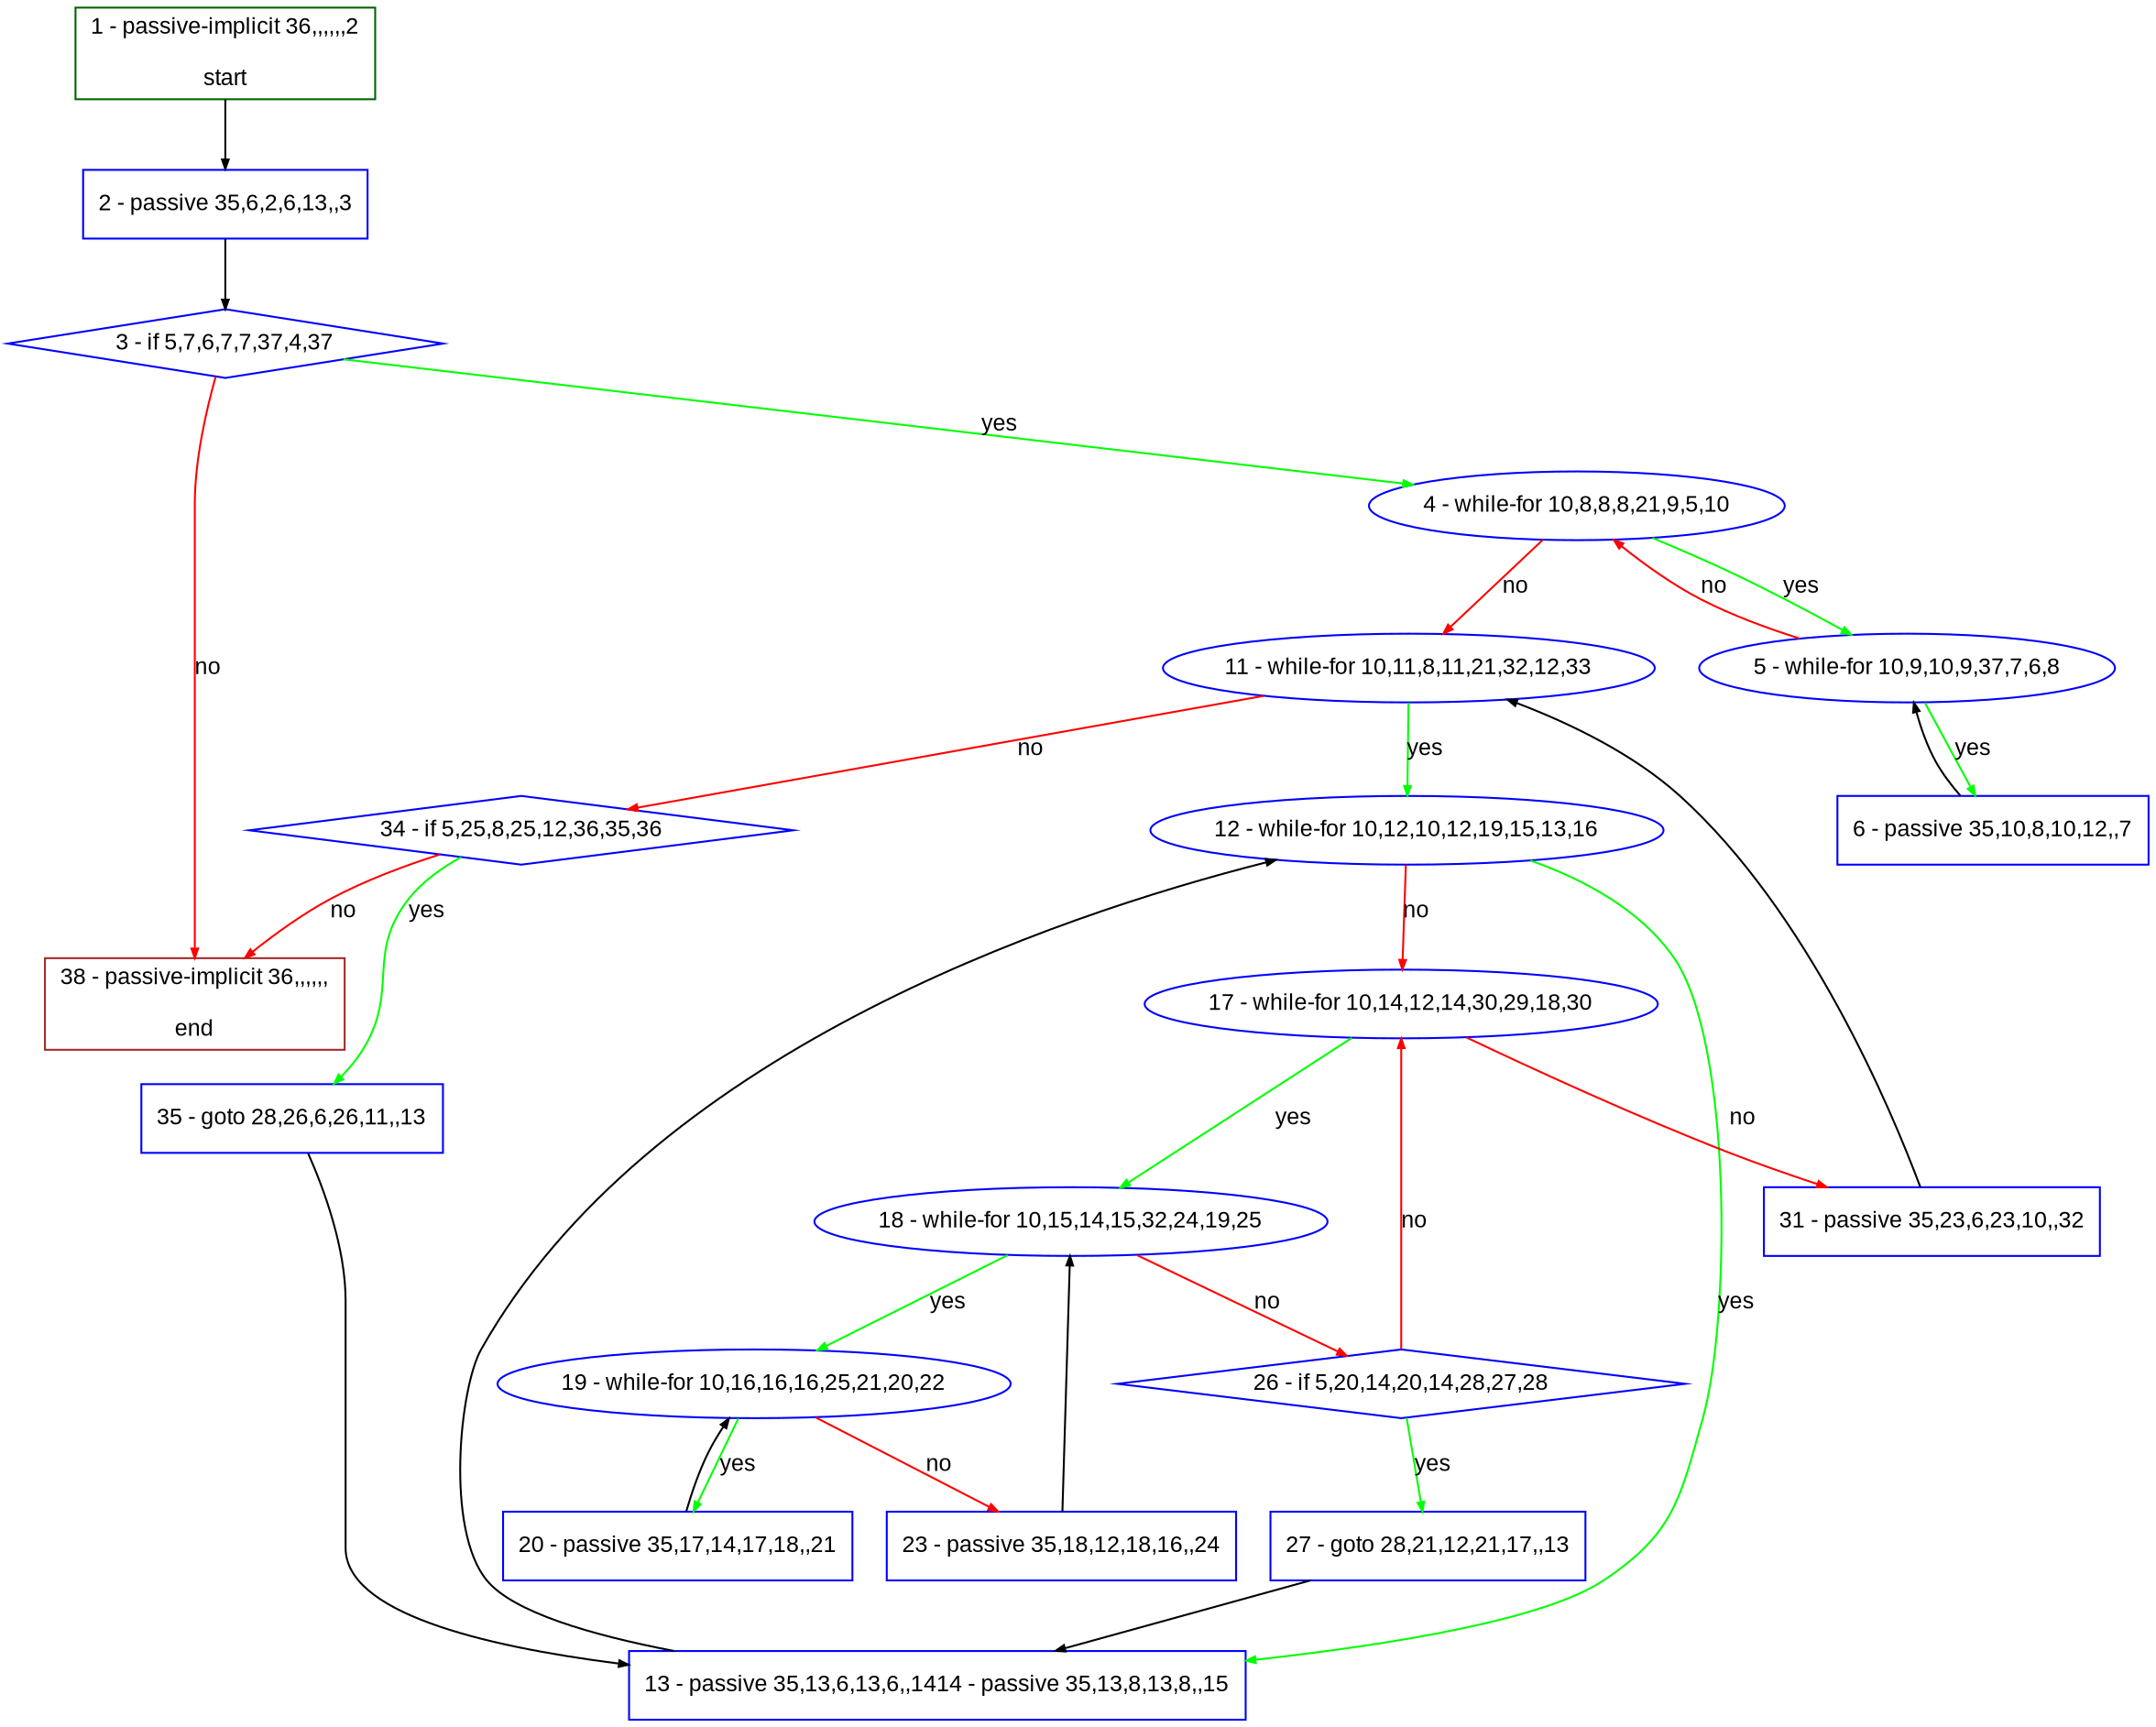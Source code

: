 digraph "" {
  graph [bgcolor="white", fillcolor="#FFFFCC", pack="true", packmode="clust", fontname="Arial", label="", fontsize="12", compound="true", style="rounded,filled"];
  node [node_initialized="no", fillcolor="white", fontname="Arial", label="", color="grey", fontsize="12", fixedsize="false", compound="true", shape="rectangle", style="filled"];
  edge [arrowtail="none", lhead="", fontcolor="black", fontname="Arial", label="", color="black", fontsize="12", arrowhead="normal", arrowsize="0.5", compound="true", ltail="", dir="forward"];
  __N1 [fillcolor="#ffffff", label="2 - passive 35,6,2,6,13,,3", color="#0000ff", shape="box", style="filled"];
  __N2 [fillcolor="#ffffff", label="1 - passive-implicit 36,,,,,,2\n\nstart", color="#006400", shape="box", style="filled"];
  __N3 [fillcolor="#ffffff", label="3 - if 5,7,6,7,7,37,4,37", color="#0000ff", shape="diamond", style="filled"];
  __N4 [fillcolor="#ffffff", label="4 - while-for 10,8,8,8,21,9,5,10", color="#0000ff", shape="oval", style="filled"];
  __N5 [fillcolor="#ffffff", label="38 - passive-implicit 36,,,,,,\n\nend", color="#a52a2a", shape="box", style="filled"];
  __N6 [fillcolor="#ffffff", label="5 - while-for 10,9,10,9,37,7,6,8", color="#0000ff", shape="oval", style="filled"];
  __N7 [fillcolor="#ffffff", label="11 - while-for 10,11,8,11,21,32,12,33", color="#0000ff", shape="oval", style="filled"];
  __N8 [fillcolor="#ffffff", label="6 - passive 35,10,8,10,12,,7", color="#0000ff", shape="box", style="filled"];
  __N9 [fillcolor="#ffffff", label="12 - while-for 10,12,10,12,19,15,13,16", color="#0000ff", shape="oval", style="filled"];
  __N10 [fillcolor="#ffffff", label="34 - if 5,25,8,25,12,36,35,36", color="#0000ff", shape="diamond", style="filled"];
  __N11 [fillcolor="#ffffff", label="13 - passive 35,13,6,13,6,,1414 - passive 35,13,8,13,8,,15", color="#0000ff", shape="box", style="filled"];
  __N12 [fillcolor="#ffffff", label="17 - while-for 10,14,12,14,30,29,18,30", color="#0000ff", shape="oval", style="filled"];
  __N13 [fillcolor="#ffffff", label="18 - while-for 10,15,14,15,32,24,19,25", color="#0000ff", shape="oval", style="filled"];
  __N14 [fillcolor="#ffffff", label="31 - passive 35,23,6,23,10,,32", color="#0000ff", shape="box", style="filled"];
  __N15 [fillcolor="#ffffff", label="19 - while-for 10,16,16,16,25,21,20,22", color="#0000ff", shape="oval", style="filled"];
  __N16 [fillcolor="#ffffff", label="26 - if 5,20,14,20,14,28,27,28", color="#0000ff", shape="diamond", style="filled"];
  __N17 [fillcolor="#ffffff", label="20 - passive 35,17,14,17,18,,21", color="#0000ff", shape="box", style="filled"];
  __N18 [fillcolor="#ffffff", label="23 - passive 35,18,12,18,16,,24", color="#0000ff", shape="box", style="filled"];
  __N19 [fillcolor="#ffffff", label="27 - goto 28,21,12,21,17,,13", color="#0000ff", shape="box", style="filled"];
  __N20 [fillcolor="#ffffff", label="35 - goto 28,26,6,26,11,,13", color="#0000ff", shape="box", style="filled"];
  __N2 -> __N1 [arrowtail="none", color="#000000", label="", arrowhead="normal", dir="forward"];
  __N1 -> __N3 [arrowtail="none", color="#000000", label="", arrowhead="normal", dir="forward"];
  __N3 -> __N4 [arrowtail="none", color="#00ff00", label="yes", arrowhead="normal", dir="forward"];
  __N3 -> __N5 [arrowtail="none", color="#ff0000", label="no", arrowhead="normal", dir="forward"];
  __N4 -> __N6 [arrowtail="none", color="#00ff00", label="yes", arrowhead="normal", dir="forward"];
  __N6 -> __N4 [arrowtail="none", color="#ff0000", label="no", arrowhead="normal", dir="forward"];
  __N4 -> __N7 [arrowtail="none", color="#ff0000", label="no", arrowhead="normal", dir="forward"];
  __N6 -> __N8 [arrowtail="none", color="#00ff00", label="yes", arrowhead="normal", dir="forward"];
  __N8 -> __N6 [arrowtail="none", color="#000000", label="", arrowhead="normal", dir="forward"];
  __N7 -> __N9 [arrowtail="none", color="#00ff00", label="yes", arrowhead="normal", dir="forward"];
  __N7 -> __N10 [arrowtail="none", color="#ff0000", label="no", arrowhead="normal", dir="forward"];
  __N9 -> __N11 [arrowtail="none", color="#00ff00", label="yes", arrowhead="normal", dir="forward"];
  __N11 -> __N9 [arrowtail="none", color="#000000", label="", arrowhead="normal", dir="forward"];
  __N9 -> __N12 [arrowtail="none", color="#ff0000", label="no", arrowhead="normal", dir="forward"];
  __N12 -> __N13 [arrowtail="none", color="#00ff00", label="yes", arrowhead="normal", dir="forward"];
  __N12 -> __N14 [arrowtail="none", color="#ff0000", label="no", arrowhead="normal", dir="forward"];
  __N13 -> __N15 [arrowtail="none", color="#00ff00", label="yes", arrowhead="normal", dir="forward"];
  __N13 -> __N16 [arrowtail="none", color="#ff0000", label="no", arrowhead="normal", dir="forward"];
  __N15 -> __N17 [arrowtail="none", color="#00ff00", label="yes", arrowhead="normal", dir="forward"];
  __N17 -> __N15 [arrowtail="none", color="#000000", label="", arrowhead="normal", dir="forward"];
  __N15 -> __N18 [arrowtail="none", color="#ff0000", label="no", arrowhead="normal", dir="forward"];
  __N18 -> __N13 [arrowtail="none", color="#000000", label="", arrowhead="normal", dir="forward"];
  __N16 -> __N12 [arrowtail="none", color="#ff0000", label="no", arrowhead="normal", dir="forward"];
  __N16 -> __N19 [arrowtail="none", color="#00ff00", label="yes", arrowhead="normal", dir="forward"];
  __N19 -> __N11 [arrowtail="none", color="#000000", label="", arrowhead="normal", dir="forward"];
  __N14 -> __N7 [arrowtail="none", color="#000000", label="", arrowhead="normal", dir="forward"];
  __N10 -> __N20 [arrowtail="none", color="#00ff00", label="yes", arrowhead="normal", dir="forward"];
  __N10 -> __N5 [arrowtail="none", color="#ff0000", label="no", arrowhead="normal", dir="forward"];
  __N20 -> __N11 [arrowtail="none", color="#000000", label="", arrowhead="normal", dir="forward"];
}
